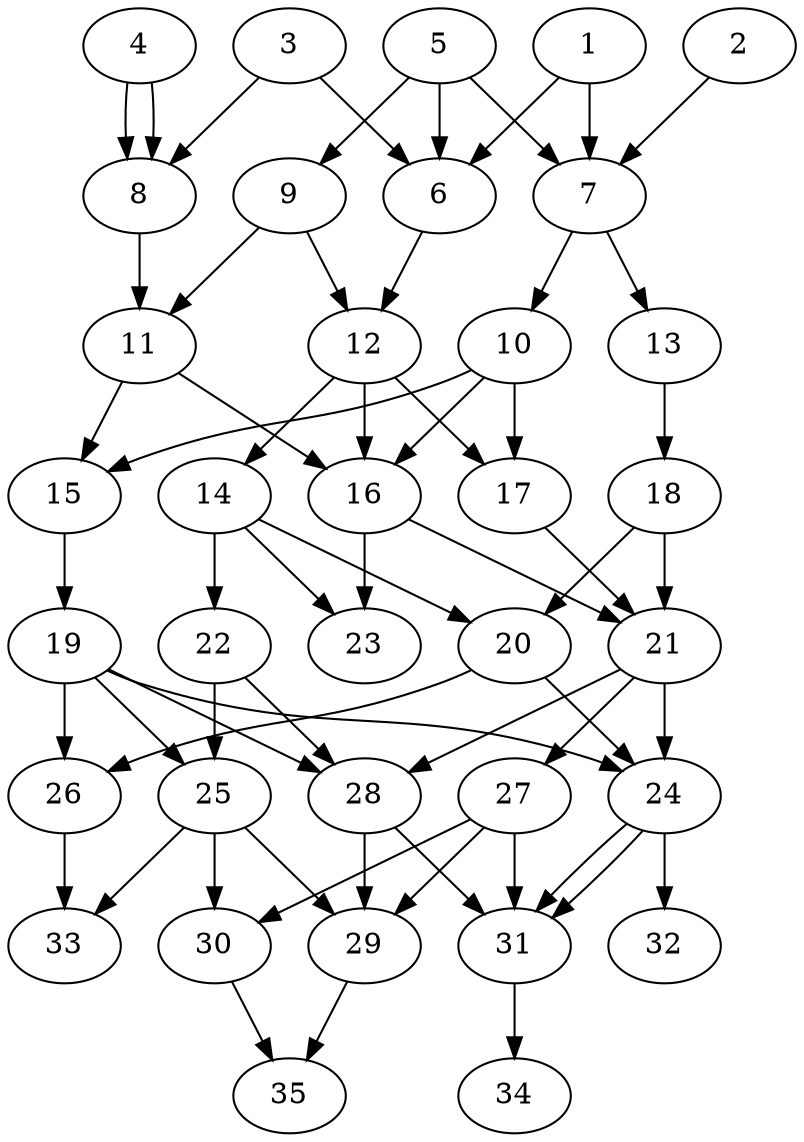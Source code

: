 // DAG automatically generated by daggen at Thu Oct  3 14:05:37 2019
// ./daggen --dot -n 35 --ccr 0.5 --fat 0.5 --regular 0.9 --density 0.7 --mindata 5242880 --maxdata 52428800 
digraph G {
  1 [size="34869248", alpha="0.11", expect_size="17434624"] 
  1 -> 6 [size ="17434624"]
  1 -> 7 [size ="17434624"]
  2 [size="75255808", alpha="0.09", expect_size="37627904"] 
  2 -> 7 [size ="37627904"]
  3 [size="51150848", alpha="0.19", expect_size="25575424"] 
  3 -> 6 [size ="25575424"]
  3 -> 8 [size ="25575424"]
  4 [size="53993472", alpha="0.15", expect_size="26996736"] 
  4 -> 8 [size ="26996736"]
  4 -> 8 [size ="26996736"]
  5 [size="86571008", alpha="0.18", expect_size="43285504"] 
  5 -> 6 [size ="43285504"]
  5 -> 7 [size ="43285504"]
  5 -> 9 [size ="43285504"]
  6 [size="26705920", alpha="0.02", expect_size="13352960"] 
  6 -> 12 [size ="13352960"]
  7 [size="75472896", alpha="0.07", expect_size="37736448"] 
  7 -> 10 [size ="37736448"]
  7 -> 13 [size ="37736448"]
  8 [size="42704896", alpha="0.19", expect_size="21352448"] 
  8 -> 11 [size ="21352448"]
  9 [size="67567616", alpha="0.18", expect_size="33783808"] 
  9 -> 11 [size ="33783808"]
  9 -> 12 [size ="33783808"]
  10 [size="48091136", alpha="0.13", expect_size="24045568"] 
  10 -> 15 [size ="24045568"]
  10 -> 16 [size ="24045568"]
  10 -> 17 [size ="24045568"]
  11 [size="56965120", alpha="0.18", expect_size="28482560"] 
  11 -> 15 [size ="28482560"]
  11 -> 16 [size ="28482560"]
  12 [size="13637632", alpha="0.16", expect_size="6818816"] 
  12 -> 14 [size ="6818816"]
  12 -> 16 [size ="6818816"]
  12 -> 17 [size ="6818816"]
  13 [size="58109952", alpha="0.02", expect_size="29054976"] 
  13 -> 18 [size ="29054976"]
  14 [size="55629824", alpha="0.11", expect_size="27814912"] 
  14 -> 20 [size ="27814912"]
  14 -> 22 [size ="27814912"]
  14 -> 23 [size ="27814912"]
  15 [size="32790528", alpha="0.00", expect_size="16395264"] 
  15 -> 19 [size ="16395264"]
  16 [size="23793664", alpha="0.12", expect_size="11896832"] 
  16 -> 21 [size ="11896832"]
  16 -> 23 [size ="11896832"]
  17 [size="34699264", alpha="0.07", expect_size="17349632"] 
  17 -> 21 [size ="17349632"]
  18 [size="67739648", alpha="0.18", expect_size="33869824"] 
  18 -> 20 [size ="33869824"]
  18 -> 21 [size ="33869824"]
  19 [size="63438848", alpha="0.13", expect_size="31719424"] 
  19 -> 24 [size ="31719424"]
  19 -> 25 [size ="31719424"]
  19 -> 26 [size ="31719424"]
  19 -> 28 [size ="31719424"]
  20 [size="51933184", alpha="0.19", expect_size="25966592"] 
  20 -> 24 [size ="25966592"]
  20 -> 26 [size ="25966592"]
  21 [size="18425856", alpha="0.10", expect_size="9212928"] 
  21 -> 24 [size ="9212928"]
  21 -> 27 [size ="9212928"]
  21 -> 28 [size ="9212928"]
  22 [size="104267776", alpha="0.14", expect_size="52133888"] 
  22 -> 25 [size ="52133888"]
  22 -> 28 [size ="52133888"]
  23 [size="86638592", alpha="0.07", expect_size="43319296"] 
  24 [size="95748096", alpha="0.10", expect_size="47874048"] 
  24 -> 31 [size ="47874048"]
  24 -> 31 [size ="47874048"]
  24 -> 32 [size ="47874048"]
  25 [size="53585920", alpha="0.08", expect_size="26792960"] 
  25 -> 29 [size ="26792960"]
  25 -> 30 [size ="26792960"]
  25 -> 33 [size ="26792960"]
  26 [size="55076864", alpha="0.10", expect_size="27538432"] 
  26 -> 33 [size ="27538432"]
  27 [size="16889856", alpha="0.06", expect_size="8444928"] 
  27 -> 29 [size ="8444928"]
  27 -> 30 [size ="8444928"]
  27 -> 31 [size ="8444928"]
  28 [size="47624192", alpha="0.09", expect_size="23812096"] 
  28 -> 29 [size ="23812096"]
  28 -> 31 [size ="23812096"]
  29 [size="38486016", alpha="0.04", expect_size="19243008"] 
  29 -> 35 [size ="19243008"]
  30 [size="100079616", alpha="0.06", expect_size="50039808"] 
  30 -> 35 [size ="50039808"]
  31 [size="94214144", alpha="0.19", expect_size="47107072"] 
  31 -> 34 [size ="47107072"]
  32 [size="45273088", alpha="0.12", expect_size="22636544"] 
  33 [size="18028544", alpha="0.15", expect_size="9014272"] 
  34 [size="53145600", alpha="0.08", expect_size="26572800"] 
  35 [size="99764224", alpha="0.06", expect_size="49882112"] 
}
